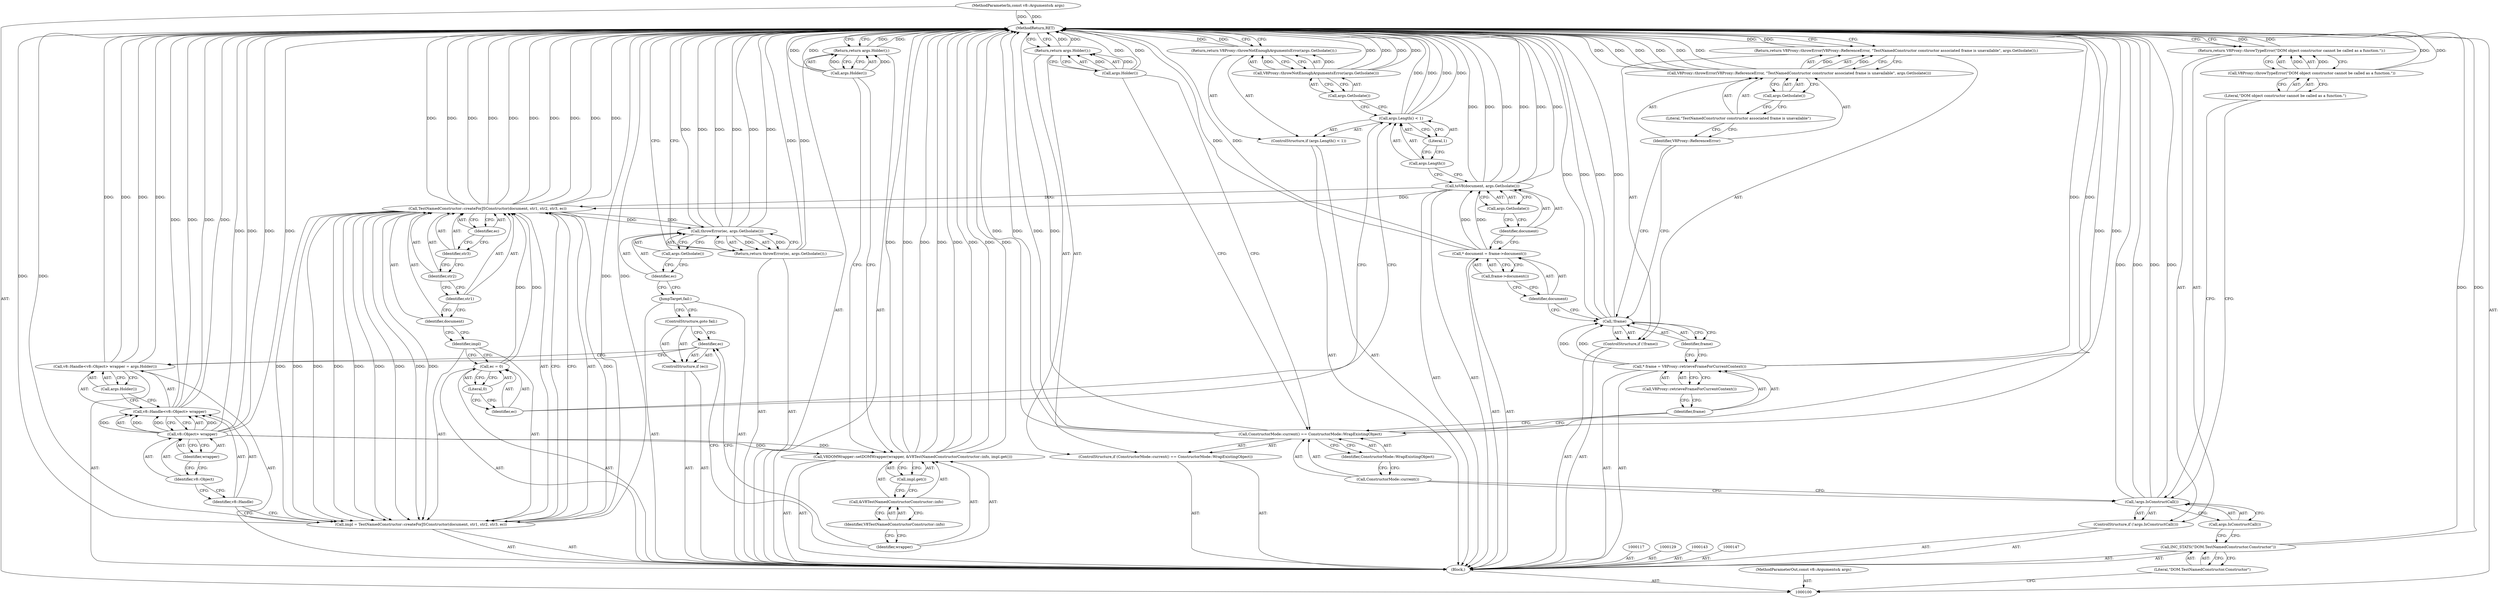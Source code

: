 digraph "0_Chrome_e9372a1bfd3588a80fcf49aa07321f0971dd6091_9" {
"1000178" [label="(MethodReturn,RET)"];
"1000101" [label="(MethodParameterIn,const v8::Arguments& args)"];
"1000283" [label="(MethodParameterOut,const v8::Arguments& args)"];
"1000119" [label="(Identifier,frame)"];
"1000120" [label="(Call,V8Proxy::retrieveFrameForCurrentContext())"];
"1000118" [label="(Call,* frame = V8Proxy::retrieveFrameForCurrentContext())"];
"1000121" [label="(ControlStructure,if (!frame))"];
"1000122" [label="(Call,!frame)"];
"1000123" [label="(Identifier,frame)"];
"1000128" [label="(Call,args.GetIsolate())"];
"1000125" [label="(Call,V8Proxy::throwError(V8Proxy::ReferenceError, \"TestNamedConstructor constructor associated frame is unavailable\", args.GetIsolate()))"];
"1000126" [label="(Identifier,V8Proxy::ReferenceError)"];
"1000127" [label="(Literal,\"TestNamedConstructor constructor associated frame is unavailable\")"];
"1000124" [label="(Return,return V8Proxy::throwError(V8Proxy::ReferenceError, \"TestNamedConstructor constructor associated frame is unavailable\", args.GetIsolate());)"];
"1000130" [label="(Call,* document = frame->document())"];
"1000131" [label="(Identifier,document)"];
"1000132" [label="(Call,frame->document())"];
"1000134" [label="(Identifier,document)"];
"1000135" [label="(Call,args.GetIsolate())"];
"1000133" [label="(Call,toV8(document, args.GetIsolate()))"];
"1000139" [label="(Literal,1)"];
"1000136" [label="(ControlStructure,if (args.Length() < 1))"];
"1000137" [label="(Call,args.Length() < 1)"];
"1000138" [label="(Call,args.Length())"];
"1000102" [label="(Block,)"];
"1000141" [label="(Call,V8Proxy::throwNotEnoughArgumentsError(args.GetIsolate()))"];
"1000142" [label="(Call,args.GetIsolate())"];
"1000140" [label="(Return,return V8Proxy::throwNotEnoughArgumentsError(args.GetIsolate());)"];
"1000144" [label="(Call,ec = 0)"];
"1000145" [label="(Identifier,ec)"];
"1000146" [label="(Literal,0)"];
"1000153" [label="(Identifier,str2)"];
"1000154" [label="(Identifier,str3)"];
"1000155" [label="(Identifier,ec)"];
"1000148" [label="(Call,impl = TestNamedConstructor::createForJSConstructor(document, str1, str2, str3, ec))"];
"1000149" [label="(Identifier,impl)"];
"1000150" [label="(Call,TestNamedConstructor::createForJSConstructor(document, str1, str2, str3, ec))"];
"1000151" [label="(Identifier,document)"];
"1000152" [label="(Identifier,str1)"];
"1000159" [label="(Call,v8::Object> wrapper)"];
"1000160" [label="(Identifier,v8::Object)"];
"1000161" [label="(Identifier,wrapper)"];
"1000162" [label="(Call,args.Holder())"];
"1000156" [label="(Call,v8::Handle<v8::Object> wrapper = args.Holder())"];
"1000157" [label="(Call,v8::Handle<v8::Object> wrapper)"];
"1000158" [label="(Identifier,v8::Handle)"];
"1000163" [label="(ControlStructure,if (ec))"];
"1000164" [label="(Identifier,ec)"];
"1000104" [label="(Literal,\"DOM.TestNamedConstructor.Constructor\")"];
"1000103" [label="(Call,INC_STATS(\"DOM.TestNamedConstructor.Constructor\"))"];
"1000165" [label="(ControlStructure,goto fail;)"];
"1000167" [label="(Identifier,wrapper)"];
"1000166" [label="(Call,V8DOMWrapper::setDOMWrapper(wrapper, &V8TestNamedConstructorConstructor::info, impl.get()))"];
"1000168" [label="(Call,&V8TestNamedConstructorConstructor::info)"];
"1000169" [label="(Identifier,V8TestNamedConstructorConstructor::info)"];
"1000170" [label="(Call,impl.get())"];
"1000172" [label="(Call,args.Holder())"];
"1000171" [label="(Return,return args.Holder();)"];
"1000173" [label="(JumpTarget,fail:)"];
"1000175" [label="(Call,throwError(ec, args.GetIsolate()))"];
"1000176" [label="(Identifier,ec)"];
"1000177" [label="(Call,args.GetIsolate())"];
"1000174" [label="(Return,return throwError(ec, args.GetIsolate());)"];
"1000105" [label="(ControlStructure,if (!args.IsConstructCall()))"];
"1000106" [label="(Call,!args.IsConstructCall())"];
"1000107" [label="(Call,args.IsConstructCall())"];
"1000109" [label="(Call,V8Proxy::throwTypeError(\"DOM object constructor cannot be called as a function.\"))"];
"1000110" [label="(Literal,\"DOM object constructor cannot be called as a function.\")"];
"1000108" [label="(Return,return V8Proxy::throwTypeError(\"DOM object constructor cannot be called as a function.\");)"];
"1000114" [label="(Identifier,ConstructorMode::WrapExistingObject)"];
"1000111" [label="(ControlStructure,if (ConstructorMode::current() == ConstructorMode::WrapExistingObject))"];
"1000112" [label="(Call,ConstructorMode::current() == ConstructorMode::WrapExistingObject)"];
"1000113" [label="(Call,ConstructorMode::current())"];
"1000116" [label="(Call,args.Holder())"];
"1000115" [label="(Return,return args.Holder();)"];
"1000178" -> "1000100"  [label="AST: "];
"1000178" -> "1000108"  [label="CFG: "];
"1000178" -> "1000115"  [label="CFG: "];
"1000178" -> "1000124"  [label="CFG: "];
"1000178" -> "1000140"  [label="CFG: "];
"1000178" -> "1000171"  [label="CFG: "];
"1000178" -> "1000174"  [label="CFG: "];
"1000157" -> "1000178"  [label="DDG: "];
"1000157" -> "1000178"  [label="DDG: "];
"1000125" -> "1000178"  [label="DDG: "];
"1000125" -> "1000178"  [label="DDG: "];
"1000125" -> "1000178"  [label="DDG: "];
"1000156" -> "1000178"  [label="DDG: "];
"1000156" -> "1000178"  [label="DDG: "];
"1000150" -> "1000178"  [label="DDG: "];
"1000150" -> "1000178"  [label="DDG: "];
"1000150" -> "1000178"  [label="DDG: "];
"1000150" -> "1000178"  [label="DDG: "];
"1000150" -> "1000178"  [label="DDG: "];
"1000122" -> "1000178"  [label="DDG: "];
"1000122" -> "1000178"  [label="DDG: "];
"1000166" -> "1000178"  [label="DDG: "];
"1000166" -> "1000178"  [label="DDG: "];
"1000166" -> "1000178"  [label="DDG: "];
"1000166" -> "1000178"  [label="DDG: "];
"1000172" -> "1000178"  [label="DDG: "];
"1000141" -> "1000178"  [label="DDG: "];
"1000141" -> "1000178"  [label="DDG: "];
"1000106" -> "1000178"  [label="DDG: "];
"1000106" -> "1000178"  [label="DDG: "];
"1000112" -> "1000178"  [label="DDG: "];
"1000112" -> "1000178"  [label="DDG: "];
"1000112" -> "1000178"  [label="DDG: "];
"1000159" -> "1000178"  [label="DDG: "];
"1000159" -> "1000178"  [label="DDG: "];
"1000130" -> "1000178"  [label="DDG: "];
"1000133" -> "1000178"  [label="DDG: "];
"1000133" -> "1000178"  [label="DDG: "];
"1000133" -> "1000178"  [label="DDG: "];
"1000103" -> "1000178"  [label="DDG: "];
"1000148" -> "1000178"  [label="DDG: "];
"1000148" -> "1000178"  [label="DDG: "];
"1000175" -> "1000178"  [label="DDG: "];
"1000175" -> "1000178"  [label="DDG: "];
"1000175" -> "1000178"  [label="DDG: "];
"1000101" -> "1000178"  [label="DDG: "];
"1000118" -> "1000178"  [label="DDG: "];
"1000137" -> "1000178"  [label="DDG: "];
"1000137" -> "1000178"  [label="DDG: "];
"1000116" -> "1000178"  [label="DDG: "];
"1000109" -> "1000178"  [label="DDG: "];
"1000124" -> "1000178"  [label="DDG: "];
"1000108" -> "1000178"  [label="DDG: "];
"1000140" -> "1000178"  [label="DDG: "];
"1000115" -> "1000178"  [label="DDG: "];
"1000174" -> "1000178"  [label="DDG: "];
"1000171" -> "1000178"  [label="DDG: "];
"1000101" -> "1000100"  [label="AST: "];
"1000101" -> "1000178"  [label="DDG: "];
"1000283" -> "1000100"  [label="AST: "];
"1000119" -> "1000118"  [label="AST: "];
"1000119" -> "1000112"  [label="CFG: "];
"1000120" -> "1000119"  [label="CFG: "];
"1000120" -> "1000118"  [label="AST: "];
"1000120" -> "1000119"  [label="CFG: "];
"1000118" -> "1000120"  [label="CFG: "];
"1000118" -> "1000102"  [label="AST: "];
"1000118" -> "1000120"  [label="CFG: "];
"1000119" -> "1000118"  [label="AST: "];
"1000120" -> "1000118"  [label="AST: "];
"1000123" -> "1000118"  [label="CFG: "];
"1000118" -> "1000178"  [label="DDG: "];
"1000118" -> "1000122"  [label="DDG: "];
"1000121" -> "1000102"  [label="AST: "];
"1000122" -> "1000121"  [label="AST: "];
"1000124" -> "1000121"  [label="AST: "];
"1000122" -> "1000121"  [label="AST: "];
"1000122" -> "1000123"  [label="CFG: "];
"1000123" -> "1000122"  [label="AST: "];
"1000126" -> "1000122"  [label="CFG: "];
"1000131" -> "1000122"  [label="CFG: "];
"1000122" -> "1000178"  [label="DDG: "];
"1000122" -> "1000178"  [label="DDG: "];
"1000118" -> "1000122"  [label="DDG: "];
"1000123" -> "1000122"  [label="AST: "];
"1000123" -> "1000118"  [label="CFG: "];
"1000122" -> "1000123"  [label="CFG: "];
"1000128" -> "1000125"  [label="AST: "];
"1000128" -> "1000127"  [label="CFG: "];
"1000125" -> "1000128"  [label="CFG: "];
"1000125" -> "1000124"  [label="AST: "];
"1000125" -> "1000128"  [label="CFG: "];
"1000126" -> "1000125"  [label="AST: "];
"1000127" -> "1000125"  [label="AST: "];
"1000128" -> "1000125"  [label="AST: "];
"1000124" -> "1000125"  [label="CFG: "];
"1000125" -> "1000178"  [label="DDG: "];
"1000125" -> "1000178"  [label="DDG: "];
"1000125" -> "1000178"  [label="DDG: "];
"1000125" -> "1000124"  [label="DDG: "];
"1000126" -> "1000125"  [label="AST: "];
"1000126" -> "1000122"  [label="CFG: "];
"1000127" -> "1000126"  [label="CFG: "];
"1000127" -> "1000125"  [label="AST: "];
"1000127" -> "1000126"  [label="CFG: "];
"1000128" -> "1000127"  [label="CFG: "];
"1000124" -> "1000121"  [label="AST: "];
"1000124" -> "1000125"  [label="CFG: "];
"1000125" -> "1000124"  [label="AST: "];
"1000178" -> "1000124"  [label="CFG: "];
"1000124" -> "1000178"  [label="DDG: "];
"1000125" -> "1000124"  [label="DDG: "];
"1000130" -> "1000102"  [label="AST: "];
"1000130" -> "1000132"  [label="CFG: "];
"1000131" -> "1000130"  [label="AST: "];
"1000132" -> "1000130"  [label="AST: "];
"1000134" -> "1000130"  [label="CFG: "];
"1000130" -> "1000178"  [label="DDG: "];
"1000130" -> "1000133"  [label="DDG: "];
"1000131" -> "1000130"  [label="AST: "];
"1000131" -> "1000122"  [label="CFG: "];
"1000132" -> "1000131"  [label="CFG: "];
"1000132" -> "1000130"  [label="AST: "];
"1000132" -> "1000131"  [label="CFG: "];
"1000130" -> "1000132"  [label="CFG: "];
"1000134" -> "1000133"  [label="AST: "];
"1000134" -> "1000130"  [label="CFG: "];
"1000135" -> "1000134"  [label="CFG: "];
"1000135" -> "1000133"  [label="AST: "];
"1000135" -> "1000134"  [label="CFG: "];
"1000133" -> "1000135"  [label="CFG: "];
"1000133" -> "1000102"  [label="AST: "];
"1000133" -> "1000135"  [label="CFG: "];
"1000134" -> "1000133"  [label="AST: "];
"1000135" -> "1000133"  [label="AST: "];
"1000138" -> "1000133"  [label="CFG: "];
"1000133" -> "1000178"  [label="DDG: "];
"1000133" -> "1000178"  [label="DDG: "];
"1000133" -> "1000178"  [label="DDG: "];
"1000130" -> "1000133"  [label="DDG: "];
"1000133" -> "1000150"  [label="DDG: "];
"1000139" -> "1000137"  [label="AST: "];
"1000139" -> "1000138"  [label="CFG: "];
"1000137" -> "1000139"  [label="CFG: "];
"1000136" -> "1000102"  [label="AST: "];
"1000137" -> "1000136"  [label="AST: "];
"1000140" -> "1000136"  [label="AST: "];
"1000137" -> "1000136"  [label="AST: "];
"1000137" -> "1000139"  [label="CFG: "];
"1000138" -> "1000137"  [label="AST: "];
"1000139" -> "1000137"  [label="AST: "];
"1000142" -> "1000137"  [label="CFG: "];
"1000145" -> "1000137"  [label="CFG: "];
"1000137" -> "1000178"  [label="DDG: "];
"1000137" -> "1000178"  [label="DDG: "];
"1000138" -> "1000137"  [label="AST: "];
"1000138" -> "1000133"  [label="CFG: "];
"1000139" -> "1000138"  [label="CFG: "];
"1000102" -> "1000100"  [label="AST: "];
"1000103" -> "1000102"  [label="AST: "];
"1000105" -> "1000102"  [label="AST: "];
"1000111" -> "1000102"  [label="AST: "];
"1000117" -> "1000102"  [label="AST: "];
"1000118" -> "1000102"  [label="AST: "];
"1000121" -> "1000102"  [label="AST: "];
"1000129" -> "1000102"  [label="AST: "];
"1000130" -> "1000102"  [label="AST: "];
"1000133" -> "1000102"  [label="AST: "];
"1000136" -> "1000102"  [label="AST: "];
"1000143" -> "1000102"  [label="AST: "];
"1000144" -> "1000102"  [label="AST: "];
"1000147" -> "1000102"  [label="AST: "];
"1000148" -> "1000102"  [label="AST: "];
"1000156" -> "1000102"  [label="AST: "];
"1000163" -> "1000102"  [label="AST: "];
"1000166" -> "1000102"  [label="AST: "];
"1000171" -> "1000102"  [label="AST: "];
"1000173" -> "1000102"  [label="AST: "];
"1000174" -> "1000102"  [label="AST: "];
"1000141" -> "1000140"  [label="AST: "];
"1000141" -> "1000142"  [label="CFG: "];
"1000142" -> "1000141"  [label="AST: "];
"1000140" -> "1000141"  [label="CFG: "];
"1000141" -> "1000178"  [label="DDG: "];
"1000141" -> "1000178"  [label="DDG: "];
"1000141" -> "1000140"  [label="DDG: "];
"1000142" -> "1000141"  [label="AST: "];
"1000142" -> "1000137"  [label="CFG: "];
"1000141" -> "1000142"  [label="CFG: "];
"1000140" -> "1000136"  [label="AST: "];
"1000140" -> "1000141"  [label="CFG: "];
"1000141" -> "1000140"  [label="AST: "];
"1000178" -> "1000140"  [label="CFG: "];
"1000140" -> "1000178"  [label="DDG: "];
"1000141" -> "1000140"  [label="DDG: "];
"1000144" -> "1000102"  [label="AST: "];
"1000144" -> "1000146"  [label="CFG: "];
"1000145" -> "1000144"  [label="AST: "];
"1000146" -> "1000144"  [label="AST: "];
"1000149" -> "1000144"  [label="CFG: "];
"1000144" -> "1000150"  [label="DDG: "];
"1000145" -> "1000144"  [label="AST: "];
"1000145" -> "1000137"  [label="CFG: "];
"1000146" -> "1000145"  [label="CFG: "];
"1000146" -> "1000144"  [label="AST: "];
"1000146" -> "1000145"  [label="CFG: "];
"1000144" -> "1000146"  [label="CFG: "];
"1000153" -> "1000150"  [label="AST: "];
"1000153" -> "1000152"  [label="CFG: "];
"1000154" -> "1000153"  [label="CFG: "];
"1000154" -> "1000150"  [label="AST: "];
"1000154" -> "1000153"  [label="CFG: "];
"1000155" -> "1000154"  [label="CFG: "];
"1000155" -> "1000150"  [label="AST: "];
"1000155" -> "1000154"  [label="CFG: "];
"1000150" -> "1000155"  [label="CFG: "];
"1000148" -> "1000102"  [label="AST: "];
"1000148" -> "1000150"  [label="CFG: "];
"1000149" -> "1000148"  [label="AST: "];
"1000150" -> "1000148"  [label="AST: "];
"1000158" -> "1000148"  [label="CFG: "];
"1000148" -> "1000178"  [label="DDG: "];
"1000148" -> "1000178"  [label="DDG: "];
"1000150" -> "1000148"  [label="DDG: "];
"1000150" -> "1000148"  [label="DDG: "];
"1000150" -> "1000148"  [label="DDG: "];
"1000150" -> "1000148"  [label="DDG: "];
"1000150" -> "1000148"  [label="DDG: "];
"1000149" -> "1000148"  [label="AST: "];
"1000149" -> "1000144"  [label="CFG: "];
"1000151" -> "1000149"  [label="CFG: "];
"1000150" -> "1000148"  [label="AST: "];
"1000150" -> "1000155"  [label="CFG: "];
"1000151" -> "1000150"  [label="AST: "];
"1000152" -> "1000150"  [label="AST: "];
"1000153" -> "1000150"  [label="AST: "];
"1000154" -> "1000150"  [label="AST: "];
"1000155" -> "1000150"  [label="AST: "];
"1000148" -> "1000150"  [label="CFG: "];
"1000150" -> "1000178"  [label="DDG: "];
"1000150" -> "1000178"  [label="DDG: "];
"1000150" -> "1000178"  [label="DDG: "];
"1000150" -> "1000178"  [label="DDG: "];
"1000150" -> "1000178"  [label="DDG: "];
"1000150" -> "1000148"  [label="DDG: "];
"1000150" -> "1000148"  [label="DDG: "];
"1000150" -> "1000148"  [label="DDG: "];
"1000150" -> "1000148"  [label="DDG: "];
"1000150" -> "1000148"  [label="DDG: "];
"1000133" -> "1000150"  [label="DDG: "];
"1000144" -> "1000150"  [label="DDG: "];
"1000150" -> "1000175"  [label="DDG: "];
"1000151" -> "1000150"  [label="AST: "];
"1000151" -> "1000149"  [label="CFG: "];
"1000152" -> "1000151"  [label="CFG: "];
"1000152" -> "1000150"  [label="AST: "];
"1000152" -> "1000151"  [label="CFG: "];
"1000153" -> "1000152"  [label="CFG: "];
"1000159" -> "1000157"  [label="AST: "];
"1000159" -> "1000161"  [label="CFG: "];
"1000160" -> "1000159"  [label="AST: "];
"1000161" -> "1000159"  [label="AST: "];
"1000157" -> "1000159"  [label="CFG: "];
"1000159" -> "1000178"  [label="DDG: "];
"1000159" -> "1000178"  [label="DDG: "];
"1000159" -> "1000157"  [label="DDG: "];
"1000159" -> "1000157"  [label="DDG: "];
"1000159" -> "1000166"  [label="DDG: "];
"1000160" -> "1000159"  [label="AST: "];
"1000160" -> "1000158"  [label="CFG: "];
"1000161" -> "1000160"  [label="CFG: "];
"1000161" -> "1000159"  [label="AST: "];
"1000161" -> "1000160"  [label="CFG: "];
"1000159" -> "1000161"  [label="CFG: "];
"1000162" -> "1000156"  [label="AST: "];
"1000162" -> "1000157"  [label="CFG: "];
"1000156" -> "1000162"  [label="CFG: "];
"1000156" -> "1000102"  [label="AST: "];
"1000156" -> "1000162"  [label="CFG: "];
"1000157" -> "1000156"  [label="AST: "];
"1000162" -> "1000156"  [label="AST: "];
"1000164" -> "1000156"  [label="CFG: "];
"1000156" -> "1000178"  [label="DDG: "];
"1000156" -> "1000178"  [label="DDG: "];
"1000157" -> "1000156"  [label="AST: "];
"1000157" -> "1000159"  [label="CFG: "];
"1000158" -> "1000157"  [label="AST: "];
"1000159" -> "1000157"  [label="AST: "];
"1000162" -> "1000157"  [label="CFG: "];
"1000157" -> "1000178"  [label="DDG: "];
"1000157" -> "1000178"  [label="DDG: "];
"1000159" -> "1000157"  [label="DDG: "];
"1000159" -> "1000157"  [label="DDG: "];
"1000158" -> "1000157"  [label="AST: "];
"1000158" -> "1000148"  [label="CFG: "];
"1000160" -> "1000158"  [label="CFG: "];
"1000163" -> "1000102"  [label="AST: "];
"1000164" -> "1000163"  [label="AST: "];
"1000165" -> "1000163"  [label="AST: "];
"1000164" -> "1000163"  [label="AST: "];
"1000164" -> "1000156"  [label="CFG: "];
"1000165" -> "1000164"  [label="CFG: "];
"1000167" -> "1000164"  [label="CFG: "];
"1000104" -> "1000103"  [label="AST: "];
"1000104" -> "1000100"  [label="CFG: "];
"1000103" -> "1000104"  [label="CFG: "];
"1000103" -> "1000102"  [label="AST: "];
"1000103" -> "1000104"  [label="CFG: "];
"1000104" -> "1000103"  [label="AST: "];
"1000107" -> "1000103"  [label="CFG: "];
"1000103" -> "1000178"  [label="DDG: "];
"1000165" -> "1000163"  [label="AST: "];
"1000165" -> "1000164"  [label="CFG: "];
"1000173" -> "1000165"  [label="CFG: "];
"1000167" -> "1000166"  [label="AST: "];
"1000167" -> "1000164"  [label="CFG: "];
"1000169" -> "1000167"  [label="CFG: "];
"1000166" -> "1000102"  [label="AST: "];
"1000166" -> "1000170"  [label="CFG: "];
"1000167" -> "1000166"  [label="AST: "];
"1000168" -> "1000166"  [label="AST: "];
"1000170" -> "1000166"  [label="AST: "];
"1000172" -> "1000166"  [label="CFG: "];
"1000166" -> "1000178"  [label="DDG: "];
"1000166" -> "1000178"  [label="DDG: "];
"1000166" -> "1000178"  [label="DDG: "];
"1000166" -> "1000178"  [label="DDG: "];
"1000159" -> "1000166"  [label="DDG: "];
"1000168" -> "1000166"  [label="AST: "];
"1000168" -> "1000169"  [label="CFG: "];
"1000169" -> "1000168"  [label="AST: "];
"1000170" -> "1000168"  [label="CFG: "];
"1000169" -> "1000168"  [label="AST: "];
"1000169" -> "1000167"  [label="CFG: "];
"1000168" -> "1000169"  [label="CFG: "];
"1000170" -> "1000166"  [label="AST: "];
"1000170" -> "1000168"  [label="CFG: "];
"1000166" -> "1000170"  [label="CFG: "];
"1000172" -> "1000171"  [label="AST: "];
"1000172" -> "1000166"  [label="CFG: "];
"1000171" -> "1000172"  [label="CFG: "];
"1000172" -> "1000178"  [label="DDG: "];
"1000172" -> "1000171"  [label="DDG: "];
"1000171" -> "1000102"  [label="AST: "];
"1000171" -> "1000172"  [label="CFG: "];
"1000172" -> "1000171"  [label="AST: "];
"1000178" -> "1000171"  [label="CFG: "];
"1000171" -> "1000178"  [label="DDG: "];
"1000172" -> "1000171"  [label="DDG: "];
"1000173" -> "1000102"  [label="AST: "];
"1000173" -> "1000165"  [label="CFG: "];
"1000176" -> "1000173"  [label="CFG: "];
"1000175" -> "1000174"  [label="AST: "];
"1000175" -> "1000177"  [label="CFG: "];
"1000176" -> "1000175"  [label="AST: "];
"1000177" -> "1000175"  [label="AST: "];
"1000174" -> "1000175"  [label="CFG: "];
"1000175" -> "1000178"  [label="DDG: "];
"1000175" -> "1000178"  [label="DDG: "];
"1000175" -> "1000178"  [label="DDG: "];
"1000175" -> "1000174"  [label="DDG: "];
"1000150" -> "1000175"  [label="DDG: "];
"1000176" -> "1000175"  [label="AST: "];
"1000176" -> "1000173"  [label="CFG: "];
"1000177" -> "1000176"  [label="CFG: "];
"1000177" -> "1000175"  [label="AST: "];
"1000177" -> "1000176"  [label="CFG: "];
"1000175" -> "1000177"  [label="CFG: "];
"1000174" -> "1000102"  [label="AST: "];
"1000174" -> "1000175"  [label="CFG: "];
"1000175" -> "1000174"  [label="AST: "];
"1000178" -> "1000174"  [label="CFG: "];
"1000174" -> "1000178"  [label="DDG: "];
"1000175" -> "1000174"  [label="DDG: "];
"1000105" -> "1000102"  [label="AST: "];
"1000106" -> "1000105"  [label="AST: "];
"1000108" -> "1000105"  [label="AST: "];
"1000106" -> "1000105"  [label="AST: "];
"1000106" -> "1000107"  [label="CFG: "];
"1000107" -> "1000106"  [label="AST: "];
"1000110" -> "1000106"  [label="CFG: "];
"1000113" -> "1000106"  [label="CFG: "];
"1000106" -> "1000178"  [label="DDG: "];
"1000106" -> "1000178"  [label="DDG: "];
"1000107" -> "1000106"  [label="AST: "];
"1000107" -> "1000103"  [label="CFG: "];
"1000106" -> "1000107"  [label="CFG: "];
"1000109" -> "1000108"  [label="AST: "];
"1000109" -> "1000110"  [label="CFG: "];
"1000110" -> "1000109"  [label="AST: "];
"1000108" -> "1000109"  [label="CFG: "];
"1000109" -> "1000178"  [label="DDG: "];
"1000109" -> "1000108"  [label="DDG: "];
"1000110" -> "1000109"  [label="AST: "];
"1000110" -> "1000106"  [label="CFG: "];
"1000109" -> "1000110"  [label="CFG: "];
"1000108" -> "1000105"  [label="AST: "];
"1000108" -> "1000109"  [label="CFG: "];
"1000109" -> "1000108"  [label="AST: "];
"1000178" -> "1000108"  [label="CFG: "];
"1000108" -> "1000178"  [label="DDG: "];
"1000109" -> "1000108"  [label="DDG: "];
"1000114" -> "1000112"  [label="AST: "];
"1000114" -> "1000113"  [label="CFG: "];
"1000112" -> "1000114"  [label="CFG: "];
"1000111" -> "1000102"  [label="AST: "];
"1000112" -> "1000111"  [label="AST: "];
"1000115" -> "1000111"  [label="AST: "];
"1000112" -> "1000111"  [label="AST: "];
"1000112" -> "1000114"  [label="CFG: "];
"1000113" -> "1000112"  [label="AST: "];
"1000114" -> "1000112"  [label="AST: "];
"1000116" -> "1000112"  [label="CFG: "];
"1000119" -> "1000112"  [label="CFG: "];
"1000112" -> "1000178"  [label="DDG: "];
"1000112" -> "1000178"  [label="DDG: "];
"1000112" -> "1000178"  [label="DDG: "];
"1000113" -> "1000112"  [label="AST: "];
"1000113" -> "1000106"  [label="CFG: "];
"1000114" -> "1000113"  [label="CFG: "];
"1000116" -> "1000115"  [label="AST: "];
"1000116" -> "1000112"  [label="CFG: "];
"1000115" -> "1000116"  [label="CFG: "];
"1000116" -> "1000178"  [label="DDG: "];
"1000116" -> "1000115"  [label="DDG: "];
"1000115" -> "1000111"  [label="AST: "];
"1000115" -> "1000116"  [label="CFG: "];
"1000116" -> "1000115"  [label="AST: "];
"1000178" -> "1000115"  [label="CFG: "];
"1000115" -> "1000178"  [label="DDG: "];
"1000116" -> "1000115"  [label="DDG: "];
}

